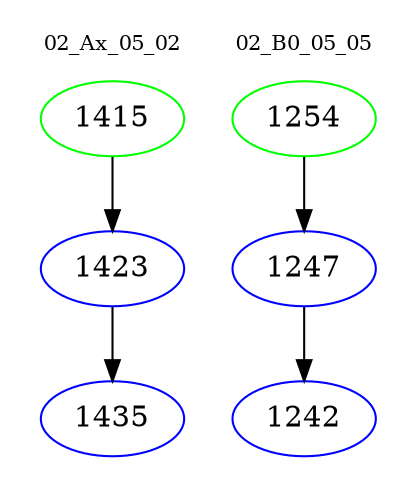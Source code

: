 digraph{
subgraph cluster_0 {
color = white
label = "02_Ax_05_02";
fontsize=10;
T0_1415 [label="1415", color="green"]
T0_1415 -> T0_1423 [color="black"]
T0_1423 [label="1423", color="blue"]
T0_1423 -> T0_1435 [color="black"]
T0_1435 [label="1435", color="blue"]
}
subgraph cluster_1 {
color = white
label = "02_B0_05_05";
fontsize=10;
T1_1254 [label="1254", color="green"]
T1_1254 -> T1_1247 [color="black"]
T1_1247 [label="1247", color="blue"]
T1_1247 -> T1_1242 [color="black"]
T1_1242 [label="1242", color="blue"]
}
}

